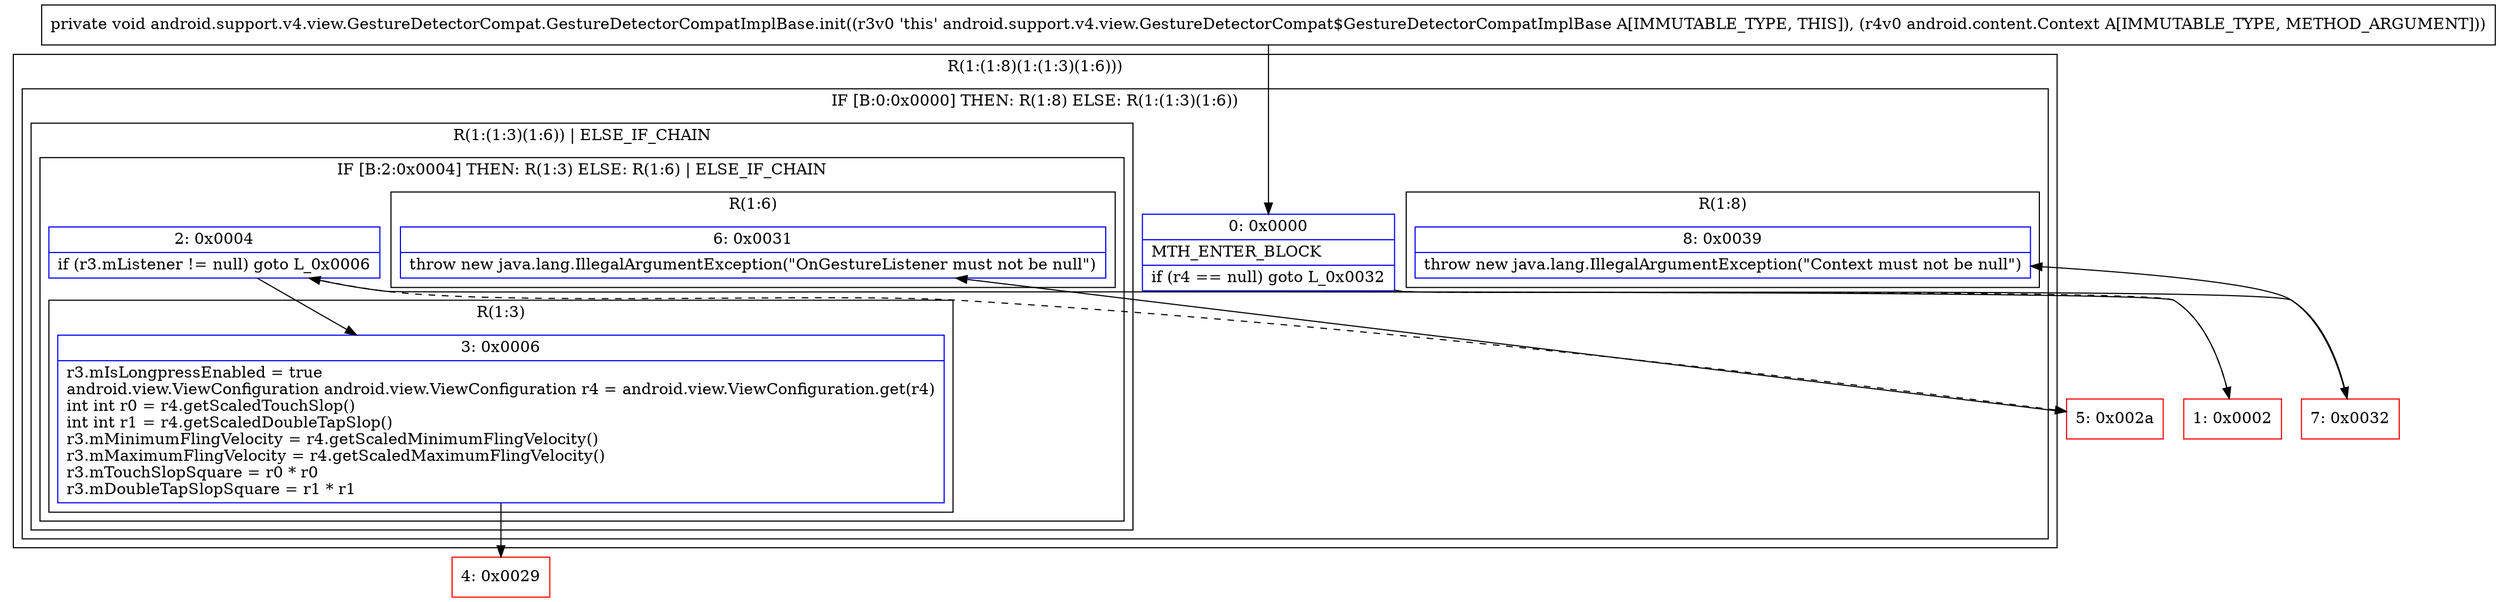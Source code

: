 digraph "CFG forandroid.support.v4.view.GestureDetectorCompat.GestureDetectorCompatImplBase.init(Landroid\/content\/Context;)V" {
subgraph cluster_Region_846785379 {
label = "R(1:(1:8)(1:(1:3)(1:6)))";
node [shape=record,color=blue];
subgraph cluster_IfRegion_950501791 {
label = "IF [B:0:0x0000] THEN: R(1:8) ELSE: R(1:(1:3)(1:6))";
node [shape=record,color=blue];
Node_0 [shape=record,label="{0\:\ 0x0000|MTH_ENTER_BLOCK\l|if (r4 == null) goto L_0x0032\l}"];
subgraph cluster_Region_432620006 {
label = "R(1:8)";
node [shape=record,color=blue];
Node_8 [shape=record,label="{8\:\ 0x0039|throw new java.lang.IllegalArgumentException(\"Context must not be null\")\l}"];
}
subgraph cluster_Region_1860161730 {
label = "R(1:(1:3)(1:6)) | ELSE_IF_CHAIN\l";
node [shape=record,color=blue];
subgraph cluster_IfRegion_461970825 {
label = "IF [B:2:0x0004] THEN: R(1:3) ELSE: R(1:6) | ELSE_IF_CHAIN\l";
node [shape=record,color=blue];
Node_2 [shape=record,label="{2\:\ 0x0004|if (r3.mListener != null) goto L_0x0006\l}"];
subgraph cluster_Region_1946119513 {
label = "R(1:3)";
node [shape=record,color=blue];
Node_3 [shape=record,label="{3\:\ 0x0006|r3.mIsLongpressEnabled = true\landroid.view.ViewConfiguration android.view.ViewConfiguration r4 = android.view.ViewConfiguration.get(r4)\lint int r0 = r4.getScaledTouchSlop()\lint int r1 = r4.getScaledDoubleTapSlop()\lr3.mMinimumFlingVelocity = r4.getScaledMinimumFlingVelocity()\lr3.mMaximumFlingVelocity = r4.getScaledMaximumFlingVelocity()\lr3.mTouchSlopSquare = r0 * r0\lr3.mDoubleTapSlopSquare = r1 * r1\l}"];
}
subgraph cluster_Region_531029022 {
label = "R(1:6)";
node [shape=record,color=blue];
Node_6 [shape=record,label="{6\:\ 0x0031|throw new java.lang.IllegalArgumentException(\"OnGestureListener must not be null\")\l}"];
}
}
}
}
}
Node_1 [shape=record,color=red,label="{1\:\ 0x0002}"];
Node_4 [shape=record,color=red,label="{4\:\ 0x0029}"];
Node_5 [shape=record,color=red,label="{5\:\ 0x002a}"];
Node_7 [shape=record,color=red,label="{7\:\ 0x0032}"];
MethodNode[shape=record,label="{private void android.support.v4.view.GestureDetectorCompat.GestureDetectorCompatImplBase.init((r3v0 'this' android.support.v4.view.GestureDetectorCompat$GestureDetectorCompatImplBase A[IMMUTABLE_TYPE, THIS]), (r4v0 android.content.Context A[IMMUTABLE_TYPE, METHOD_ARGUMENT])) }"];
MethodNode -> Node_0;
Node_0 -> Node_1[style=dashed];
Node_0 -> Node_7;
Node_2 -> Node_3;
Node_2 -> Node_5[style=dashed];
Node_3 -> Node_4;
Node_1 -> Node_2;
Node_5 -> Node_6;
Node_7 -> Node_8;
}

